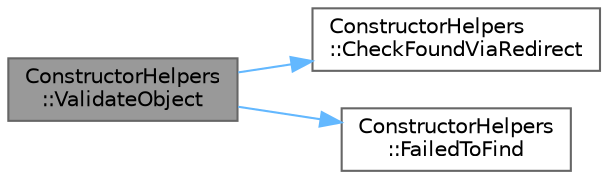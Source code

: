 digraph "ConstructorHelpers::ValidateObject"
{
 // INTERACTIVE_SVG=YES
 // LATEX_PDF_SIZE
  bgcolor="transparent";
  edge [fontname=Helvetica,fontsize=10,labelfontname=Helvetica,labelfontsize=10];
  node [fontname=Helvetica,fontsize=10,shape=box,height=0.2,width=0.4];
  rankdir="LR";
  Node1 [id="Node000001",label="ConstructorHelpers\l::ValidateObject",height=0.2,width=0.4,color="gray40", fillcolor="grey60", style="filled", fontcolor="black",tooltip=" "];
  Node1 -> Node2 [id="edge1_Node000001_Node000002",color="steelblue1",style="solid",tooltip=" "];
  Node2 [id="Node000002",label="ConstructorHelpers\l::CheckFoundViaRedirect",height=0.2,width=0.4,color="grey40", fillcolor="white", style="filled",URL="$d3/d94/structConstructorHelpers.html#a96b7bb357dbf40c402dd26d9a998bfd1",tooltip=" "];
  Node1 -> Node3 [id="edge2_Node000001_Node000003",color="steelblue1",style="solid",tooltip=" "];
  Node3 [id="Node000003",label="ConstructorHelpers\l::FailedToFind",height=0.2,width=0.4,color="grey40", fillcolor="white", style="filled",URL="$d3/d94/structConstructorHelpers.html#a6b051f0a591a12c331e821030ee88faa",tooltip=" "];
}
